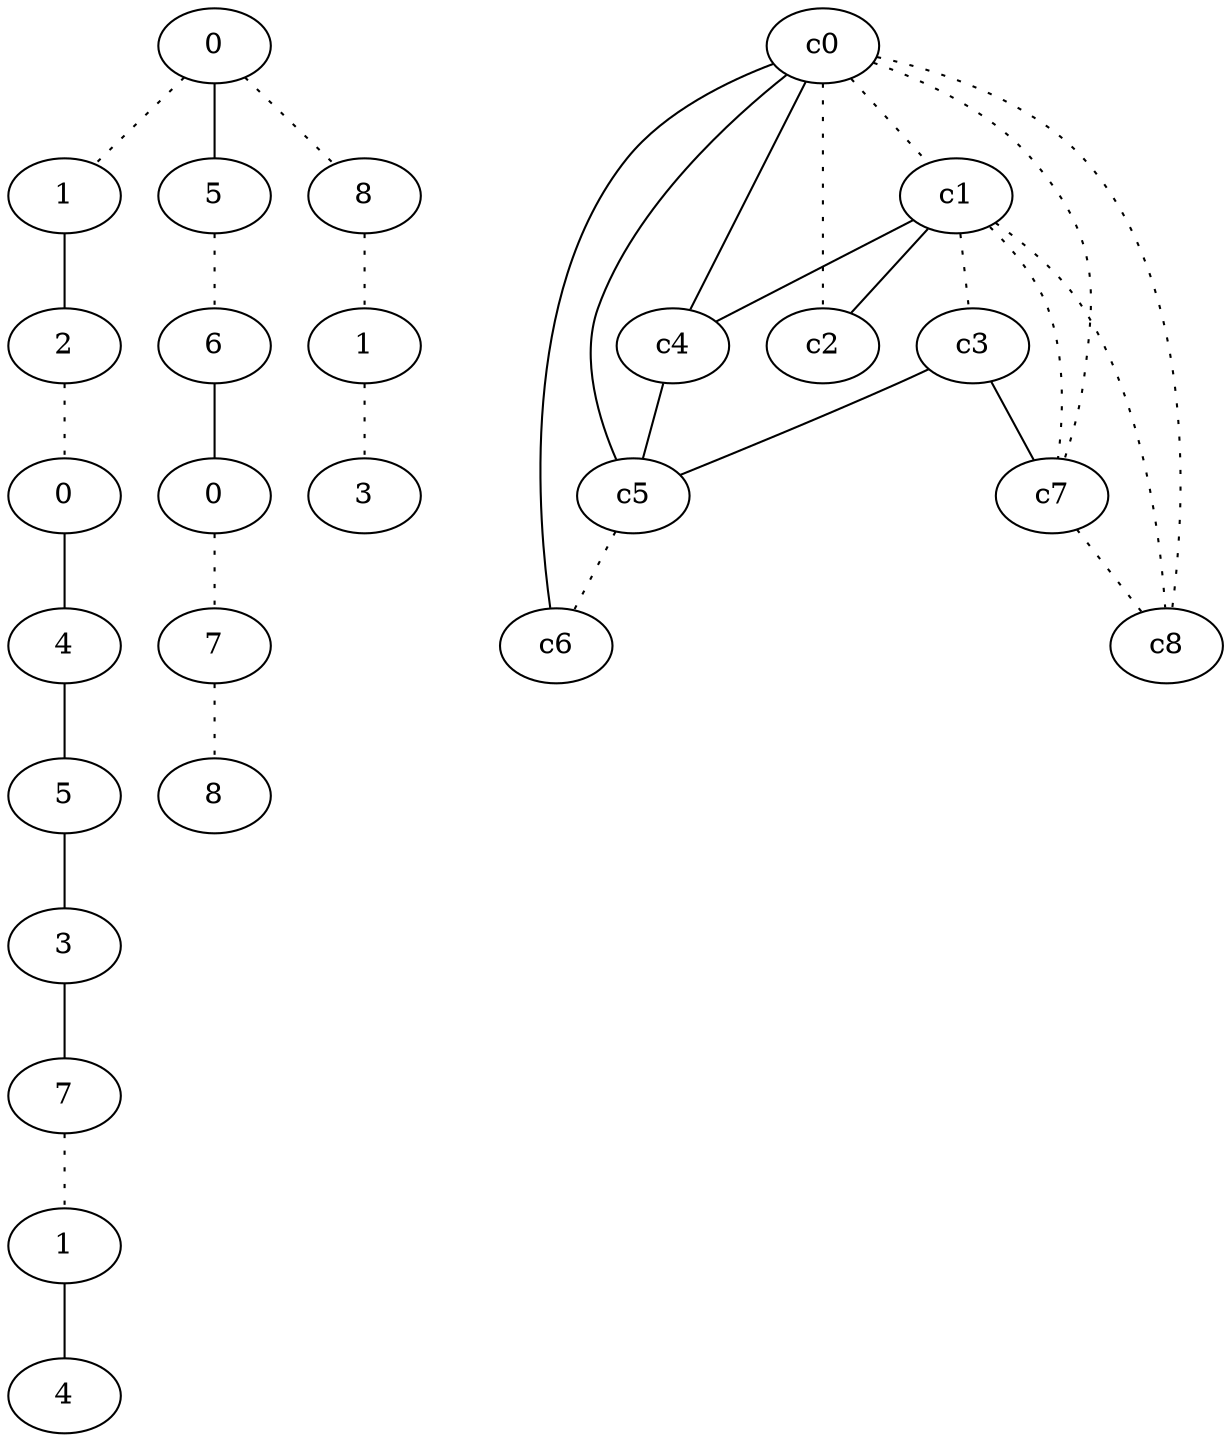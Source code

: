graph {
a0[label=0];
a1[label=1];
a2[label=2];
a3[label=0];
a4[label=4];
a5[label=5];
a6[label=3];
a7[label=7];
a8[label=1];
a9[label=4];
a10[label=5];
a11[label=6];
a12[label=0];
a13[label=7];
a14[label=8];
a15[label=8];
a16[label=1];
a17[label=3];
a0 -- a1 [style=dotted];
a0 -- a10;
a0 -- a15 [style=dotted];
a1 -- a2;
a2 -- a3 [style=dotted];
a3 -- a4;
a4 -- a5;
a5 -- a6;
a6 -- a7;
a7 -- a8 [style=dotted];
a8 -- a9;
a10 -- a11 [style=dotted];
a11 -- a12;
a12 -- a13 [style=dotted];
a13 -- a14 [style=dotted];
a15 -- a16 [style=dotted];
a16 -- a17 [style=dotted];
c0 -- c1 [style=dotted];
c0 -- c2 [style=dotted];
c0 -- c4;
c0 -- c5;
c0 -- c6;
c0 -- c7 [style=dotted];
c0 -- c8 [style=dotted];
c1 -- c2;
c1 -- c3 [style=dotted];
c1 -- c4;
c1 -- c7 [style=dotted];
c1 -- c8 [style=dotted];
c3 -- c5;
c3 -- c7;
c4 -- c5;
c5 -- c6 [style=dotted];
c7 -- c8 [style=dotted];
}
